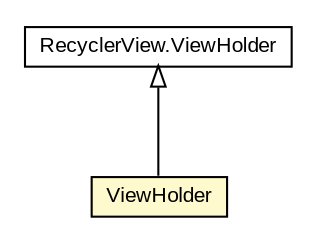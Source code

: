 #!/usr/local/bin/dot
#
# Class diagram 
# Generated by UMLGraph version R5_6-24-gf6e263 (http://www.umlgraph.org/)
#

digraph G {
	edge [fontname="arial",fontsize=10,labelfontname="arial",labelfontsize=10];
	node [fontname="arial",fontsize=10,shape=plaintext];
	nodesep=0.25;
	ranksep=0.5;
	// org.osmdroid.samplefragments.layouts.list.MyStreetAddressRecyclerViewAdapter.ViewHolder
	c211614 [label=<<table title="org.osmdroid.samplefragments.layouts.list.MyStreetAddressRecyclerViewAdapter.ViewHolder" border="0" cellborder="1" cellspacing="0" cellpadding="2" port="p" bgcolor="lemonChiffon" href="./MyStreetAddressRecyclerViewAdapter.ViewHolder.html">
		<tr><td><table border="0" cellspacing="0" cellpadding="1">
<tr><td align="center" balign="center"> ViewHolder </td></tr>
		</table></td></tr>
		</table>>, URL="./MyStreetAddressRecyclerViewAdapter.ViewHolder.html", fontname="arial", fontcolor="black", fontsize=10.0];
	//org.osmdroid.samplefragments.layouts.list.MyStreetAddressRecyclerViewAdapter.ViewHolder extends RecyclerView.ViewHolder
	c212008:p -> c211614:p [dir=back,arrowtail=empty];
	// RecyclerView.ViewHolder
	c212008[label=<<table title="RecyclerView.ViewHolder" border="0" cellborder="1" cellspacing="0" cellpadding="2" port="p" href="http://java.sun.com/j2se/1.4.2/docs/api/RecyclerView/ViewHolder.html">
		<tr><td><table border="0" cellspacing="0" cellpadding="1">
<tr><td align="center" balign="center"> RecyclerView.ViewHolder </td></tr>
		</table></td></tr>
		</table>>, fontname="arial", fontcolor="black", fontsize=10.0];
}

